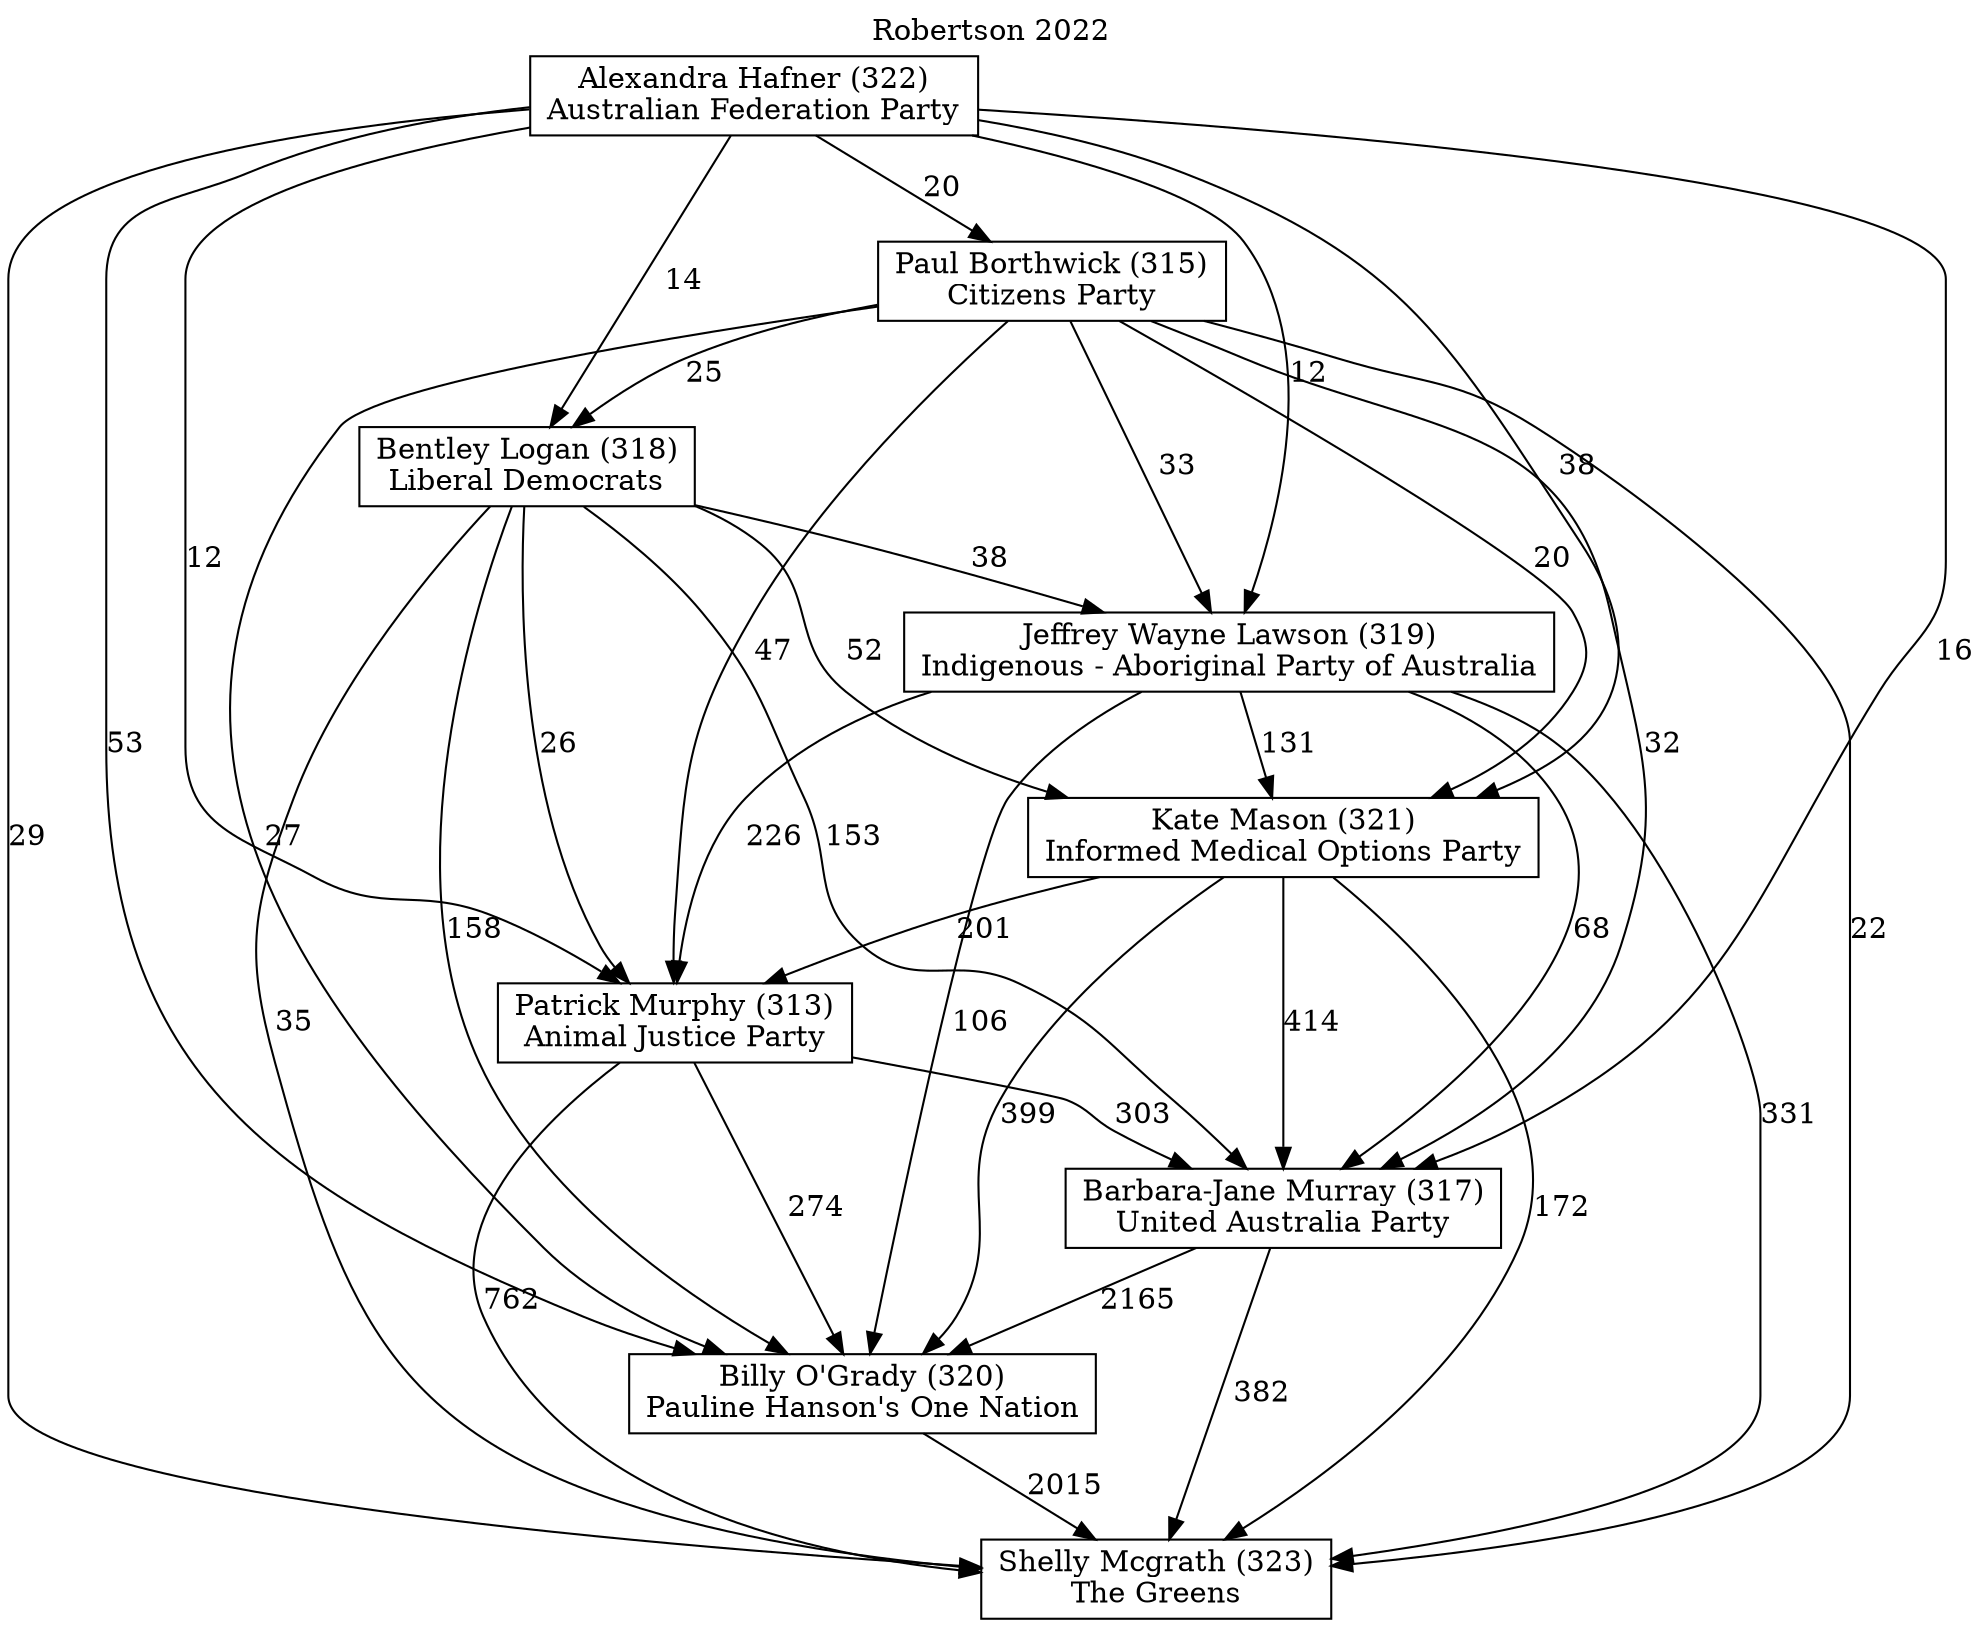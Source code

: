 // House preference flow
digraph "Shelly Mcgrath (323)_Robertson_2022" {
	graph [label="Robertson 2022" labelloc=t mclimit=10]
	node [shape=box]
	"Alexandra Hafner (322)" [label="Alexandra Hafner (322)
Australian Federation Party"]
	"Barbara-Jane Murray (317)" [label="Barbara-Jane Murray (317)
United Australia Party"]
	"Shelly Mcgrath (323)" [label="Shelly Mcgrath (323)
The Greens"]
	"Jeffrey Wayne Lawson (319)" [label="Jeffrey Wayne Lawson (319)
Indigenous - Aboriginal Party of Australia"]
	"Kate Mason (321)" [label="Kate Mason (321)
Informed Medical Options Party"]
	"Patrick Murphy (313)" [label="Patrick Murphy (313)
Animal Justice Party"]
	"Paul Borthwick (315)" [label="Paul Borthwick (315)
Citizens Party"]
	"Bentley Logan (318)" [label="Bentley Logan (318)
Liberal Democrats"]
	"Billy O'Grady (320)" [label="Billy O'Grady (320)
Pauline Hanson's One Nation"]
	"Jeffrey Wayne Lawson (319)" -> "Barbara-Jane Murray (317)" [label=68]
	"Jeffrey Wayne Lawson (319)" -> "Billy O'Grady (320)" [label=106]
	"Alexandra Hafner (322)" -> "Kate Mason (321)" [label=38]
	"Bentley Logan (318)" -> "Shelly Mcgrath (323)" [label=35]
	"Alexandra Hafner (322)" -> "Patrick Murphy (313)" [label=12]
	"Paul Borthwick (315)" -> "Shelly Mcgrath (323)" [label=22]
	"Paul Borthwick (315)" -> "Patrick Murphy (313)" [label=47]
	"Patrick Murphy (313)" -> "Shelly Mcgrath (323)" [label=762]
	"Paul Borthwick (315)" -> "Billy O'Grady (320)" [label=27]
	"Bentley Logan (318)" -> "Billy O'Grady (320)" [label=158]
	"Jeffrey Wayne Lawson (319)" -> "Kate Mason (321)" [label=131]
	"Paul Borthwick (315)" -> "Kate Mason (321)" [label=20]
	"Alexandra Hafner (322)" -> "Shelly Mcgrath (323)" [label=29]
	"Barbara-Jane Murray (317)" -> "Billy O'Grady (320)" [label=2165]
	"Jeffrey Wayne Lawson (319)" -> "Shelly Mcgrath (323)" [label=331]
	"Bentley Logan (318)" -> "Barbara-Jane Murray (317)" [label=153]
	"Patrick Murphy (313)" -> "Barbara-Jane Murray (317)" [label=303]
	"Alexandra Hafner (322)" -> "Paul Borthwick (315)" [label=20]
	"Jeffrey Wayne Lawson (319)" -> "Patrick Murphy (313)" [label=226]
	"Barbara-Jane Murray (317)" -> "Shelly Mcgrath (323)" [label=382]
	"Bentley Logan (318)" -> "Patrick Murphy (313)" [label=26]
	"Bentley Logan (318)" -> "Jeffrey Wayne Lawson (319)" [label=38]
	"Alexandra Hafner (322)" -> "Bentley Logan (318)" [label=14]
	"Kate Mason (321)" -> "Barbara-Jane Murray (317)" [label=414]
	"Kate Mason (321)" -> "Patrick Murphy (313)" [label=201]
	"Patrick Murphy (313)" -> "Billy O'Grady (320)" [label=274]
	"Alexandra Hafner (322)" -> "Jeffrey Wayne Lawson (319)" [label=12]
	"Paul Borthwick (315)" -> "Jeffrey Wayne Lawson (319)" [label=33]
	"Paul Borthwick (315)" -> "Bentley Logan (318)" [label=25]
	"Bentley Logan (318)" -> "Kate Mason (321)" [label=52]
	"Kate Mason (321)" -> "Shelly Mcgrath (323)" [label=172]
	"Alexandra Hafner (322)" -> "Barbara-Jane Murray (317)" [label=16]
	"Paul Borthwick (315)" -> "Barbara-Jane Murray (317)" [label=32]
	"Billy O'Grady (320)" -> "Shelly Mcgrath (323)" [label=2015]
	"Alexandra Hafner (322)" -> "Billy O'Grady (320)" [label=53]
	"Kate Mason (321)" -> "Billy O'Grady (320)" [label=399]
}
